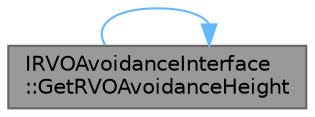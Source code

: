 digraph "IRVOAvoidanceInterface::GetRVOAvoidanceHeight"
{
 // INTERACTIVE_SVG=YES
 // LATEX_PDF_SIZE
  bgcolor="transparent";
  edge [fontname=Helvetica,fontsize=10,labelfontname=Helvetica,labelfontsize=10];
  node [fontname=Helvetica,fontsize=10,shape=box,height=0.2,width=0.4];
  rankdir="RL";
  Node1 [id="Node000001",label="IRVOAvoidanceInterface\l::GetRVOAvoidanceHeight",height=0.2,width=0.4,color="gray40", fillcolor="grey60", style="filled", fontcolor="black",tooltip="The scaled collider height to consider for RVO avoidance."];
  Node1 -> Node1 [id="edge1_Node000001_Node000001",dir="back",color="steelblue1",style="solid",tooltip=" "];
}
